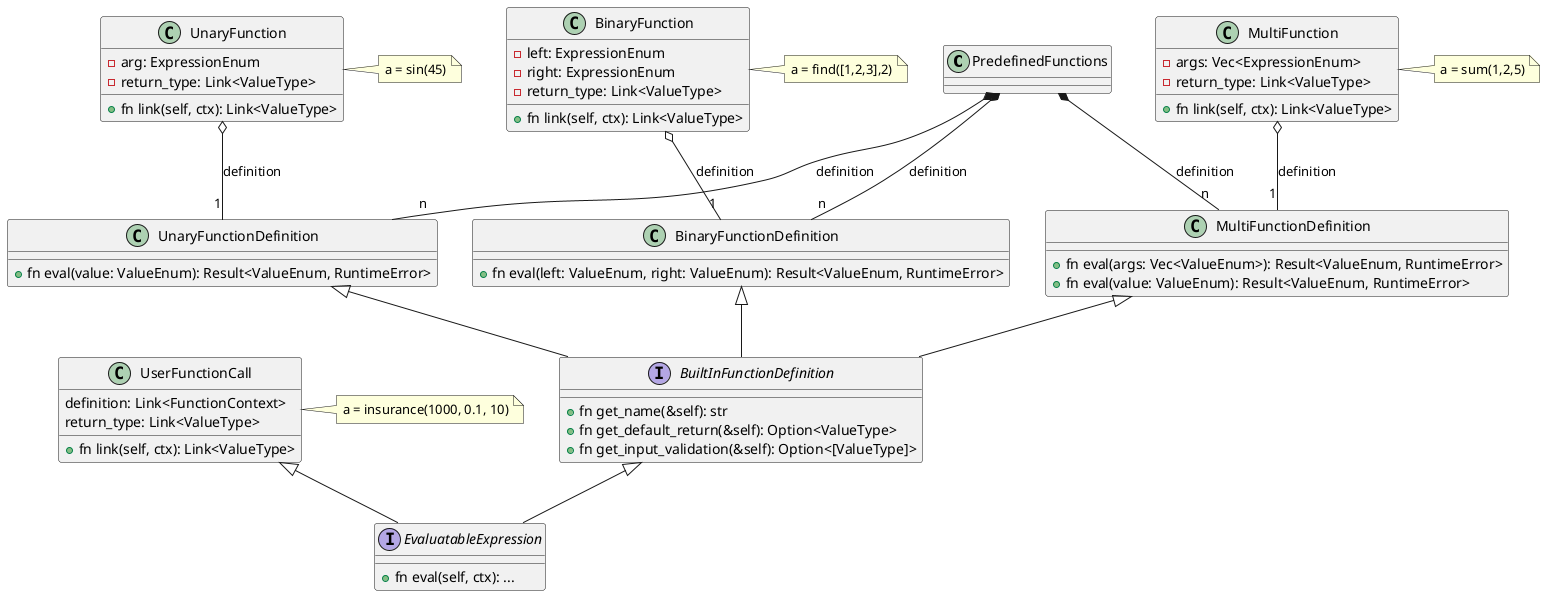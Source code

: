 @startuml
'https://plantuml.com/class-diagram
class PredefinedFunctions {
}

class UnaryFunctionDefinition {
    +fn eval(value: ValueEnum): Result<ValueEnum, RuntimeError>
}

class BinaryFunctionDefinition {
    +fn eval(left: ValueEnum, right: ValueEnum): Result<ValueEnum, RuntimeError>
}

class MultiFunctionDefinition {
    +fn eval(args: Vec<ValueEnum>): Result<ValueEnum, RuntimeError>
    +fn eval(value: ValueEnum): Result<ValueEnum, RuntimeError>
}

class UserFunctionCall {
    definition: Link<FunctionContext>
    return_type: Link<ValueType>
    +fn link(self, ctx): Link<ValueType>
}
note right: a = insurance(1000, 0.1, 10)

class UnaryFunction {
    -arg: ExpressionEnum
    -return_type: Link<ValueType>
    +fn link(self, ctx): Link<ValueType>
}
note right: a = sin(45)

class BinaryFunction {
    -left: ExpressionEnum
    -right: ExpressionEnum
    -return_type: Link<ValueType>
    +fn link(self, ctx): Link<ValueType>
}
note right: a = find([1,2,3],2)

class MultiFunction {
    -args: Vec<ExpressionEnum>
    -return_type: Link<ValueType>
    +fn link(self, ctx): Link<ValueType>
}
note right: a = sum(1,2,5)

interface BuiltInFunctionDefinition {
    +fn get_name(&self): str
    +fn get_default_return(&self): Option<ValueType>
    +fn get_input_validation(&self): Option<[ValueType]>
}

UnaryFunctionDefinition <|-- BuiltInFunctionDefinition
BinaryFunctionDefinition <|-- BuiltInFunctionDefinition
MultiFunctionDefinition <|-- BuiltInFunctionDefinition

PredefinedFunctions *-- "n" UnaryFunctionDefinition : definition
UnaryFunction o-- "1" UnaryFunctionDefinition : definition
PredefinedFunctions *-- "n" MultiFunctionDefinition : definition
MultiFunction o-- "1" MultiFunctionDefinition : definition
PredefinedFunctions *-- "n" BinaryFunctionDefinition : definition
BinaryFunction o-- "1" BinaryFunctionDefinition : definition

interface EvaluatableExpression {
    +fn eval(self, ctx): ...
}

BuiltInFunctionDefinition <|-- EvaluatableExpression
UserFunctionCall <|-- EvaluatableExpression



@enduml

